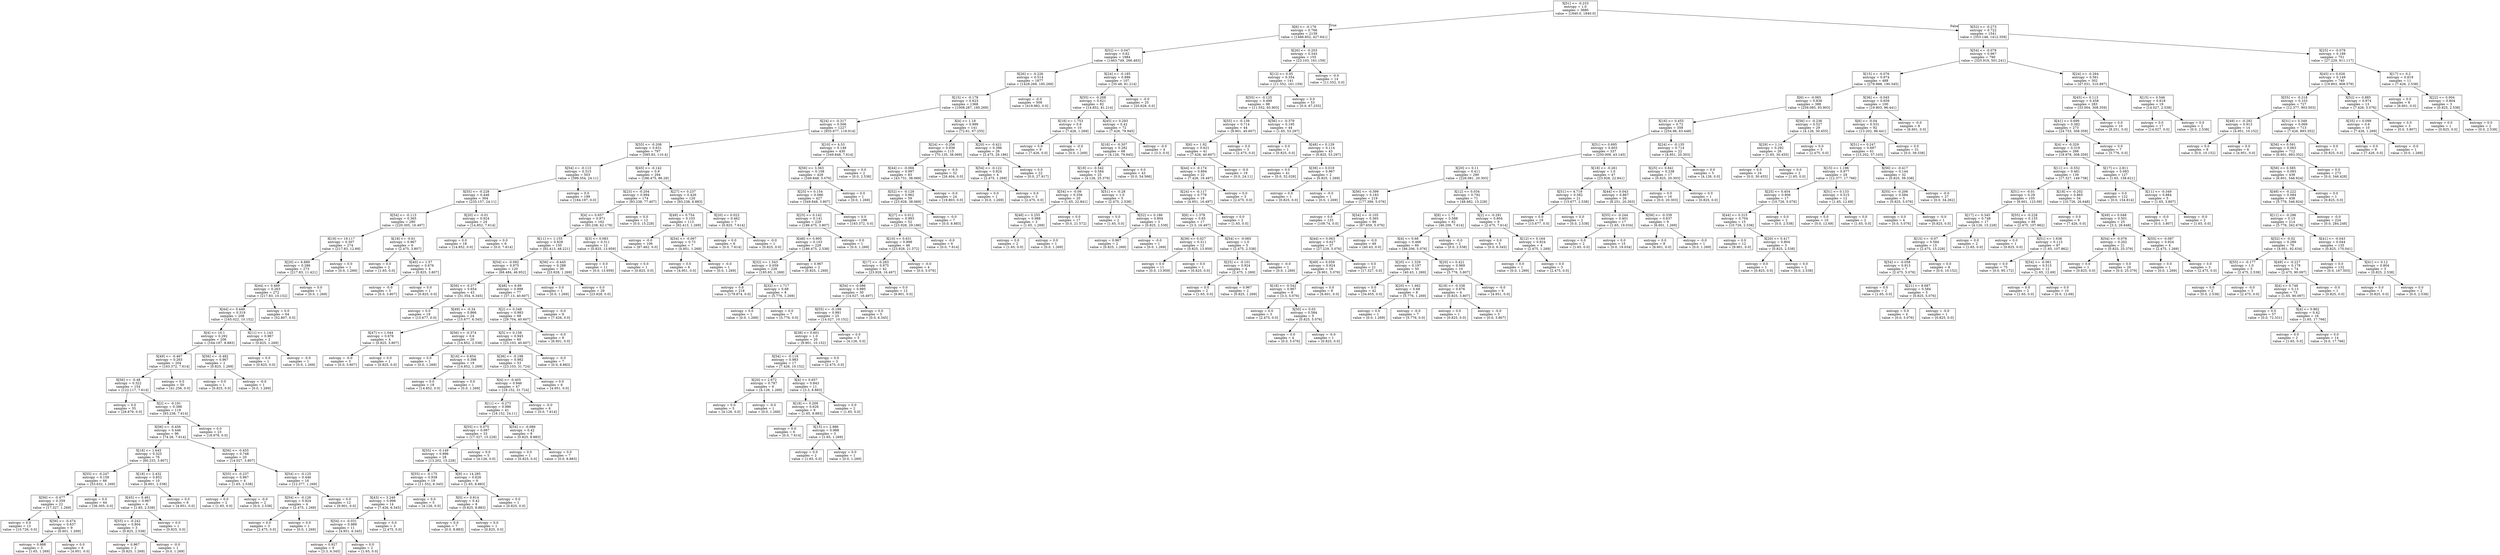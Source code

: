 digraph Tree {
node [shape=box] ;
0 [label="X[51] <= -0.233\nentropy = 1.0\nsamples = 3680\nvalue = [1840.0, 1840.0]"] ;
1 [label="X[6] <= -0.176\nentropy = 0.766\nsamples = 2139\nvalue = [1486.852, 427.641]"] ;
0 -> 1 [labeldistance=2.5, labelangle=45, headlabel="True"] ;
2 [label="X[52] <= 0.047\nentropy = 0.62\nsamples = 1984\nvalue = [1463.749, 266.483]"] ;
1 -> 2 ;
3 [label="X[26] <= -0.226\nentropy = 0.514\nsamples = 1877\nvalue = [1428.269, 185.269]"] ;
2 -> 3 ;
4 [label="X[15] <= -0.178\nentropy = 0.623\nsamples = 1368\nvalue = [1008.287, 185.269]"] ;
3 -> 4 ;
5 [label="X[24] <= -0.317\nentropy = 0.506\nsamples = 1227\nvalue = [935.677, 118.014]"] ;
4 -> 5 ;
6 [label="X[55] <= -0.208\nentropy = 0.631\nsamples = 797\nvalue = [585.83, 110.4]"] ;
5 -> 6 ;
7 [label="X[54] <= -0.113\nentropy = 0.315\nsamples = 503\nvalue = [399.354, 24.11]"] ;
6 -> 7 ;
8 [label="X[55] <= -0.228\nentropy = 0.446\nsamples = 304\nvalue = [235.157, 24.11]"] ;
7 -> 8 ;
9 [label="X[54] <= -0.113\nentropy = 0.365\nsamples = 280\nvalue = [220.305, 16.497]"] ;
8 -> 9 ;
10 [label="X[19] <= 19.117\nentropy = 0.307\nsamples = 274\nvalue = [217.83, 12.69]"] ;
9 -> 10 ;
11 [label="X[20] <= 6.889\nentropy = 0.286\nsamples = 273\nvalue = [217.83, 11.421]"] ;
10 -> 11 ;
12 [label="X[44] <= 0.469\nentropy = 0.263\nsamples = 272\nvalue = [217.83, 10.152]"] ;
11 -> 12 ;
13 [label="X[44] <= 0.449\nentropy = 0.319\nsamples = 208\nvalue = [165.022, 10.152]"] ;
12 -> 13 ;
14 [label="X[4] <= 10.1\nentropy = 0.292\nsamples = 206\nvalue = [164.197, 8.883]"] ;
13 -> 14 ;
15 [label="X[49] <= -0.467\nentropy = 0.263\nsamples = 204\nvalue = [163.372, 7.614]"] ;
14 -> 15 ;
16 [label="X[56] <= -0.48\nentropy = 0.322\nsamples = 154\nvalue = [122.117, 7.614]"] ;
15 -> 16 ;
17 [label="entropy = 0.0\nsamples = 35\nvalue = [28.879, 0.0]"] ;
16 -> 17 ;
18 [label="X[2] <= -0.191\nentropy = 0.386\nsamples = 119\nvalue = [93.238, 7.614]"] ;
16 -> 18 ;
19 [label="X[56] <= -0.456\nentropy = 0.446\nsamples = 96\nvalue = [74.26, 7.614]"] ;
18 -> 19 ;
20 [label="X[18] <= 1.645\nentropy = 0.325\nsamples = 76\nvalue = [60.233, 3.807]"] ;
19 -> 20 ;
21 [label="X[55] <= -0.247\nentropy = 0.159\nsamples = 66\nvalue = [53.632, 1.269]"] ;
20 -> 21 ;
22 [label="X[56] <= -0.477\nentropy = 0.359\nsamples = 22\nvalue = [17.327, 1.269]"] ;
21 -> 22 ;
23 [label="entropy = 0.0\nsamples = 13\nvalue = [10.726, 0.0]"] ;
22 -> 23 ;
24 [label="X[56] <= -0.474\nentropy = 0.637\nsamples = 9\nvalue = [6.601, 1.269]"] ;
22 -> 24 ;
25 [label="entropy = 0.988\nsamples = 3\nvalue = [1.65, 1.269]"] ;
24 -> 25 ;
26 [label="entropy = 0.0\nsamples = 6\nvalue = [4.951, 0.0]"] ;
24 -> 26 ;
27 [label="entropy = 0.0\nsamples = 44\nvalue = [36.305, 0.0]"] ;
21 -> 27 ;
28 [label="X[18] <= 2.432\nentropy = 0.852\nsamples = 10\nvalue = [6.601, 2.538]"] ;
20 -> 28 ;
29 [label="X[45] <= 0.461\nentropy = 0.967\nsamples = 4\nvalue = [1.65, 2.538]"] ;
28 -> 29 ;
30 [label="X[55] <= -0.242\nentropy = 0.804\nsamples = 3\nvalue = [0.825, 2.538]"] ;
29 -> 30 ;
31 [label="entropy = 0.967\nsamples = 2\nvalue = [0.825, 1.269]"] ;
30 -> 31 ;
32 [label="entropy = -0.0\nsamples = 1\nvalue = [0.0, 1.269]"] ;
30 -> 32 ;
33 [label="entropy = 0.0\nsamples = 1\nvalue = [0.825, 0.0]"] ;
29 -> 33 ;
34 [label="entropy = 0.0\nsamples = 6\nvalue = [4.951, 0.0]"] ;
28 -> 34 ;
35 [label="X[56] <= -0.455\nentropy = 0.748\nsamples = 20\nvalue = [14.027, 3.807]"] ;
19 -> 35 ;
36 [label="X[55] <= -0.237\nentropy = 0.967\nsamples = 4\nvalue = [1.65, 2.538]"] ;
35 -> 36 ;
37 [label="entropy = 0.0\nsamples = 2\nvalue = [1.65, 0.0]"] ;
36 -> 37 ;
38 [label="entropy = -0.0\nsamples = 2\nvalue = [0.0, 2.538]"] ;
36 -> 38 ;
39 [label="X[54] <= -0.125\nentropy = 0.446\nsamples = 16\nvalue = [12.377, 1.269]"] ;
35 -> 39 ;
40 [label="X[54] <= -0.126\nentropy = 0.924\nsamples = 4\nvalue = [2.475, 1.269]"] ;
39 -> 40 ;
41 [label="entropy = 0.0\nsamples = 3\nvalue = [2.475, 0.0]"] ;
40 -> 41 ;
42 [label="entropy = 0.0\nsamples = 1\nvalue = [0.0, 1.269]"] ;
40 -> 42 ;
43 [label="entropy = 0.0\nsamples = 12\nvalue = [9.901, 0.0]"] ;
39 -> 43 ;
44 [label="entropy = 0.0\nsamples = 23\nvalue = [18.978, 0.0]"] ;
18 -> 44 ;
45 [label="entropy = 0.0\nsamples = 50\nvalue = [41.256, 0.0]"] ;
15 -> 45 ;
46 [label="X[56] <= -0.482\nentropy = 0.967\nsamples = 2\nvalue = [0.825, 1.269]"] ;
14 -> 46 ;
47 [label="entropy = 0.0\nsamples = 1\nvalue = [0.825, 0.0]"] ;
46 -> 47 ;
48 [label="entropy = -0.0\nsamples = 1\nvalue = [0.0, 1.269]"] ;
46 -> 48 ;
49 [label="X[11] <= 1.143\nentropy = 0.967\nsamples = 2\nvalue = [0.825, 1.269]"] ;
13 -> 49 ;
50 [label="entropy = 0.0\nsamples = 1\nvalue = [0.825, 0.0]"] ;
49 -> 50 ;
51 [label="entropy = -0.0\nsamples = 1\nvalue = [0.0, 1.269]"] ;
49 -> 51 ;
52 [label="entropy = 0.0\nsamples = 64\nvalue = [52.807, 0.0]"] ;
12 -> 52 ;
53 [label="entropy = 0.0\nsamples = 1\nvalue = [0.0, 1.269]"] ;
11 -> 53 ;
54 [label="entropy = 0.0\nsamples = 1\nvalue = [0.0, 1.269]"] ;
10 -> 54 ;
55 [label="X[18] <= -0.61\nentropy = 0.967\nsamples = 6\nvalue = [2.475, 3.807]"] ;
9 -> 55 ;
56 [label="entropy = 0.0\nsamples = 2\nvalue = [1.65, 0.0]"] ;
55 -> 56 ;
57 [label="X[40] <= 1.57\nentropy = 0.676\nsamples = 4\nvalue = [0.825, 3.807]"] ;
55 -> 57 ;
58 [label="entropy = -0.0\nsamples = 3\nvalue = [0.0, 3.807]"] ;
57 -> 58 ;
59 [label="entropy = 0.0\nsamples = 1\nvalue = [0.825, 0.0]"] ;
57 -> 59 ;
60 [label="X[20] <= -0.01\nentropy = 0.924\nsamples = 24\nvalue = [14.852, 7.614]"] ;
8 -> 60 ;
61 [label="entropy = 0.0\nsamples = 18\nvalue = [14.852, 0.0]"] ;
60 -> 61 ;
62 [label="entropy = 0.0\nsamples = 6\nvalue = [0.0, 7.614]"] ;
60 -> 62 ;
63 [label="entropy = 0.0\nsamples = 199\nvalue = [164.197, 0.0]"] ;
7 -> 63 ;
64 [label="X[45] <= -0.142\nentropy = 0.9\nsamples = 294\nvalue = [186.475, 86.29]"] ;
6 -> 64 ;
65 [label="X[23] <= -0.204\nentropy = 0.994\nsamples = 174\nvalue = [93.238, 77.407]"] ;
64 -> 65 ;
66 [label="X[4] <= 0.657\nentropy = 0.971\nsamples = 162\nvalue = [93.238, 62.179]"] ;
65 -> 66 ;
67 [label="X[11] <= 1.155\nentropy = 0.928\nsamples = 150\nvalue = [92.413, 48.221]"] ;
66 -> 67 ;
68 [label="X[54] <= -0.092\nentropy = 0.975\nsamples = 120\nvalue = [68.484, 46.952]"] ;
67 -> 68 ;
69 [label="X[56] <= -0.377\nentropy = 0.654\nsamples = 43\nvalue = [31.354, 6.345]"] ;
68 -> 69 ;
70 [label="entropy = 0.0\nsamples = 19\nvalue = [15.677, 0.0]"] ;
69 -> 70 ;
71 [label="X[49] <= -0.34\nentropy = 0.866\nsamples = 24\nvalue = [15.677, 6.345]"] ;
69 -> 71 ;
72 [label="X[47] <= 1.044\nentropy = 0.676\nsamples = 4\nvalue = [0.825, 3.807]"] ;
71 -> 72 ;
73 [label="entropy = -0.0\nsamples = 3\nvalue = [0.0, 3.807]"] ;
72 -> 73 ;
74 [label="entropy = 0.0\nsamples = 1\nvalue = [0.825, 0.0]"] ;
72 -> 74 ;
75 [label="X[56] <= -0.374\nentropy = 0.6\nsamples = 20\nvalue = [14.852, 2.538]"] ;
71 -> 75 ;
76 [label="entropy = 0.0\nsamples = 1\nvalue = [0.0, 1.269]"] ;
75 -> 76 ;
77 [label="X[16] <= 0.854\nentropy = 0.398\nsamples = 19\nvalue = [14.852, 1.269]"] ;
75 -> 77 ;
78 [label="entropy = 0.0\nsamples = 18\nvalue = [14.852, 0.0]"] ;
77 -> 78 ;
79 [label="entropy = 0.0\nsamples = 1\nvalue = [0.0, 1.269]"] ;
77 -> 79 ;
80 [label="X[48] <= 6.89\nentropy = 0.999\nsamples = 77\nvalue = [37.13, 40.607]"] ;
68 -> 80 ;
81 [label="X[2] <= 0.348\nentropy = 0.983\nsamples = 68\nvalue = [29.704, 40.607]"] ;
80 -> 81 ;
82 [label="X[5] <= 0.158\nentropy = 0.945\nsamples = 60\nvalue = [23.103, 40.607]"] ;
81 -> 82 ;
83 [label="X[36] <= -0.198\nentropy = 0.982\nsamples = 53\nvalue = [23.103, 31.724]"] ;
82 -> 83 ;
84 [label="X[4] <= -0.405\nentropy = 0.946\nsamples = 47\nvalue = [18.152, 31.724]"] ;
83 -> 84 ;
85 [label="X[11] <= -0.273\nentropy = 0.986\nsamples = 41\nvalue = [18.152, 24.11]"] ;
84 -> 85 ;
86 [label="X[55] <= 0.075\nentropy = 0.997\nsamples = 33\nvalue = [17.327, 15.228]"] ;
85 -> 86 ;
87 [label="X[55] <= -0.149\nentropy = 0.996\nsamples = 28\nvalue = [13.202, 15.228]"] ;
86 -> 87 ;
88 [label="X[55] <= -0.175\nentropy = 0.938\nsamples = 19\nvalue = [11.552, 6.345]"] ;
87 -> 88 ;
89 [label="X[43] <= 3.249\nentropy = 0.996\nsamples = 14\nvalue = [7.426, 6.345]"] ;
88 -> 89 ;
90 [label="X[54] <= -0.031\nentropy = 0.989\nsamples = 11\nvalue = [4.951, 6.345]"] ;
89 -> 90 ;
91 [label="entropy = 0.927\nsamples = 9\nvalue = [3.3, 6.345]"] ;
90 -> 91 ;
92 [label="entropy = 0.0\nsamples = 2\nvalue = [1.65, 0.0]"] ;
90 -> 92 ;
93 [label="entropy = 0.0\nsamples = 3\nvalue = [2.475, 0.0]"] ;
89 -> 93 ;
94 [label="entropy = 0.0\nsamples = 5\nvalue = [4.126, 0.0]"] ;
88 -> 94 ;
95 [label="X[9] <= 14.285\nentropy = 0.626\nsamples = 9\nvalue = [1.65, 8.883]"] ;
87 -> 95 ;
96 [label="X[0] <= 0.814\nentropy = 0.42\nsamples = 8\nvalue = [0.825, 8.883]"] ;
95 -> 96 ;
97 [label="entropy = 0.0\nsamples = 7\nvalue = [0.0, 8.883]"] ;
96 -> 97 ;
98 [label="entropy = 0.0\nsamples = 1\nvalue = [0.825, 0.0]"] ;
96 -> 98 ;
99 [label="entropy = 0.0\nsamples = 1\nvalue = [0.825, 0.0]"] ;
95 -> 99 ;
100 [label="entropy = 0.0\nsamples = 5\nvalue = [4.126, 0.0]"] ;
86 -> 100 ;
101 [label="X[54] <= -0.089\nentropy = 0.42\nsamples = 8\nvalue = [0.825, 8.883]"] ;
85 -> 101 ;
102 [label="entropy = 0.0\nsamples = 1\nvalue = [0.825, 0.0]"] ;
101 -> 102 ;
103 [label="entropy = 0.0\nsamples = 7\nvalue = [0.0, 8.883]"] ;
101 -> 103 ;
104 [label="entropy = -0.0\nsamples = 6\nvalue = [0.0, 7.614]"] ;
84 -> 104 ;
105 [label="entropy = 0.0\nsamples = 6\nvalue = [4.951, 0.0]"] ;
83 -> 105 ;
106 [label="entropy = -0.0\nsamples = 7\nvalue = [0.0, 8.883]"] ;
82 -> 106 ;
107 [label="entropy = -0.0\nsamples = 8\nvalue = [6.601, 0.0]"] ;
81 -> 107 ;
108 [label="entropy = -0.0\nsamples = 9\nvalue = [7.426, 0.0]"] ;
80 -> 108 ;
109 [label="X[56] <= -0.445\nentropy = 0.288\nsamples = 30\nvalue = [23.928, 1.269]"] ;
67 -> 109 ;
110 [label="entropy = 0.0\nsamples = 1\nvalue = [0.0, 1.269]"] ;
109 -> 110 ;
111 [label="entropy = 0.0\nsamples = 29\nvalue = [23.928, 0.0]"] ;
109 -> 111 ;
112 [label="X[3] <= 0.083\nentropy = 0.311\nsamples = 12\nvalue = [0.825, 13.959]"] ;
66 -> 112 ;
113 [label="entropy = 0.0\nsamples = 11\nvalue = [0.0, 13.959]"] ;
112 -> 113 ;
114 [label="entropy = 0.0\nsamples = 1\nvalue = [0.825, 0.0]"] ;
112 -> 114 ;
115 [label="entropy = 0.0\nsamples = 12\nvalue = [0.0, 15.228]"] ;
65 -> 115 ;
116 [label="X[27] <= 0.237\nentropy = 0.426\nsamples = 120\nvalue = [93.238, 8.883]"] ;
64 -> 116 ;
117 [label="X[49] <= 0.754\nentropy = 0.103\nsamples = 113\nvalue = [92.413, 1.269]"] ;
116 -> 117 ;
118 [label="entropy = -0.0\nsamples = 106\nvalue = [87.462, 0.0]"] ;
117 -> 118 ;
119 [label="X[54] <= -0.067\nentropy = 0.73\nsamples = 7\nvalue = [4.951, 1.269]"] ;
117 -> 119 ;
120 [label="entropy = 0.0\nsamples = 6\nvalue = [4.951, 0.0]"] ;
119 -> 120 ;
121 [label="entropy = -0.0\nsamples = 1\nvalue = [0.0, 1.269]"] ;
119 -> 121 ;
122 [label="X[20] <= 0.023\nentropy = 0.462\nsamples = 7\nvalue = [0.825, 7.614]"] ;
116 -> 122 ;
123 [label="entropy = 0.0\nsamples = 6\nvalue = [0.0, 7.614]"] ;
122 -> 123 ;
124 [label="entropy = -0.0\nsamples = 1\nvalue = [0.825, 0.0]"] ;
122 -> 124 ;
125 [label="X[10] <= 4.53\nentropy = 0.149\nsamples = 430\nvalue = [349.848, 7.614]"] ;
5 -> 125 ;
126 [label="X[56] <= 3.363\nentropy = 0.108\nsamples = 428\nvalue = [349.848, 5.076]"] ;
125 -> 126 ;
127 [label="X[25] <= 0.154\nentropy = 0.086\nsamples = 427\nvalue = [349.848, 3.807]"] ;
126 -> 127 ;
128 [label="X[25] <= 0.142\nentropy = 0.141\nsamples = 229\nvalue = [186.475, 3.807]"] ;
127 -> 128 ;
129 [label="X[48] <= 0.905\nentropy = 0.103\nsamples = 228\nvalue = [186.475, 2.538]"] ;
128 -> 129 ;
130 [label="X[32] <= 1.543\nentropy = 0.059\nsamples = 226\nvalue = [185.65, 1.269]"] ;
129 -> 130 ;
131 [label="entropy = 0.0\nsamples = 218\nvalue = [179.874, 0.0]"] ;
130 -> 131 ;
132 [label="X[32] <= 1.717\nentropy = 0.68\nsamples = 8\nvalue = [5.776, 1.269]"] ;
130 -> 132 ;
133 [label="entropy = 0.0\nsamples = 1\nvalue = [0.0, 1.269]"] ;
132 -> 133 ;
134 [label="entropy = 0.0\nsamples = 7\nvalue = [5.776, 0.0]"] ;
132 -> 134 ;
135 [label="entropy = 0.967\nsamples = 2\nvalue = [0.825, 1.269]"] ;
129 -> 135 ;
136 [label="entropy = 0.0\nsamples = 1\nvalue = [0.0, 1.269]"] ;
128 -> 136 ;
137 [label="entropy = 0.0\nsamples = 198\nvalue = [163.372, 0.0]"] ;
127 -> 137 ;
138 [label="entropy = 0.0\nsamples = 1\nvalue = [0.0, 1.269]"] ;
126 -> 138 ;
139 [label="entropy = 0.0\nsamples = 2\nvalue = [0.0, 2.538]"] ;
125 -> 139 ;
140 [label="X[4] <= 1.18\nentropy = 0.999\nsamples = 141\nvalue = [72.61, 67.255]"] ;
4 -> 140 ;
141 [label="X[24] <= -0.256\nentropy = 0.936\nsamples = 115\nvalue = [70.135, 38.069]"] ;
140 -> 141 ;
142 [label="X[44] <= -0.066\nentropy = 0.997\nsamples = 83\nvalue = [43.731, 38.069]"] ;
141 -> 142 ;
143 [label="X[52] <= -0.129\nentropy = 0.962\nsamples = 59\nvalue = [23.928, 38.069]"] ;
142 -> 143 ;
144 [label="X[27] <= 0.012\nentropy = 0.993\nsamples = 52\nvalue = [23.928, 29.186]"] ;
143 -> 144 ;
145 [label="X[10] <= 0.631\nentropy = 0.998\nsamples = 46\nvalue = [23.928, 21.572]"] ;
144 -> 145 ;
146 [label="X[17] <= -0.283\nentropy = 0.975\nsamples = 42\nvalue = [23.928, 16.497]"] ;
145 -> 146 ;
147 [label="X[54] <= -0.086\nentropy = 0.995\nsamples = 30\nvalue = [14.027, 16.497]"] ;
146 -> 147 ;
148 [label="X[55] <= -0.199\nentropy = 0.981\nsamples = 25\nvalue = [14.027, 10.152]"] ;
147 -> 148 ;
149 [label="X[38] <= 0.601\nentropy = 1.0\nsamples = 20\nvalue = [9.901, 10.152]"] ;
148 -> 149 ;
150 [label="X[54] <= -0.119\nentropy = 0.983\nsamples = 17\nvalue = [7.426, 10.152]"] ;
149 -> 150 ;
151 [label="X[20] <= 2.672\nentropy = 0.787\nsamples = 6\nvalue = [4.126, 1.269]"] ;
150 -> 151 ;
152 [label="entropy = 0.0\nsamples = 5\nvalue = [4.126, 0.0]"] ;
151 -> 152 ;
153 [label="entropy = -0.0\nsamples = 1\nvalue = [0.0, 1.269]"] ;
151 -> 153 ;
154 [label="X[4] <= 0.657\nentropy = 0.843\nsamples = 11\nvalue = [3.3, 8.883]"] ;
150 -> 154 ;
155 [label="X[18] <= 0.209\nentropy = 0.626\nsamples = 9\nvalue = [1.65, 8.883]"] ;
154 -> 155 ;
156 [label="entropy = 0.0\nsamples = 6\nvalue = [0.0, 7.614]"] ;
155 -> 156 ;
157 [label="X[15] <= 2.986\nentropy = 0.988\nsamples = 3\nvalue = [1.65, 1.269]"] ;
155 -> 157 ;
158 [label="entropy = 0.0\nsamples = 2\nvalue = [1.65, 0.0]"] ;
157 -> 158 ;
159 [label="entropy = 0.0\nsamples = 1\nvalue = [0.0, 1.269]"] ;
157 -> 159 ;
160 [label="entropy = 0.0\nsamples = 2\nvalue = [1.65, 0.0]"] ;
154 -> 160 ;
161 [label="entropy = 0.0\nsamples = 3\nvalue = [2.475, 0.0]"] ;
149 -> 161 ;
162 [label="entropy = 0.0\nsamples = 5\nvalue = [4.126, 0.0]"] ;
148 -> 162 ;
163 [label="entropy = 0.0\nsamples = 5\nvalue = [0.0, 6.345]"] ;
147 -> 163 ;
164 [label="entropy = 0.0\nsamples = 12\nvalue = [9.901, 0.0]"] ;
146 -> 164 ;
165 [label="entropy = -0.0\nsamples = 4\nvalue = [0.0, 5.076]"] ;
145 -> 165 ;
166 [label="entropy = -0.0\nsamples = 6\nvalue = [0.0, 7.614]"] ;
144 -> 166 ;
167 [label="entropy = -0.0\nsamples = 7\nvalue = [0.0, 8.883]"] ;
143 -> 167 ;
168 [label="entropy = -0.0\nsamples = 24\nvalue = [19.803, 0.0]"] ;
142 -> 168 ;
169 [label="entropy = -0.0\nsamples = 32\nvalue = [26.404, 0.0]"] ;
141 -> 169 ;
170 [label="X[20] <= -0.421\nentropy = 0.396\nsamples = 26\nvalue = [2.475, 29.186]"] ;
140 -> 170 ;
171 [label="X[54] <= -0.122\nentropy = 0.924\nsamples = 4\nvalue = [2.475, 1.269]"] ;
170 -> 171 ;
172 [label="entropy = 0.0\nsamples = 1\nvalue = [0.0, 1.269]"] ;
171 -> 172 ;
173 [label="entropy = 0.0\nsamples = 3\nvalue = [2.475, 0.0]"] ;
171 -> 173 ;
174 [label="entropy = 0.0\nsamples = 22\nvalue = [0.0, 27.917]"] ;
170 -> 174 ;
175 [label="entropy = -0.0\nsamples = 509\nvalue = [419.982, 0.0]"] ;
3 -> 175 ;
176 [label="X[24] <= -0.185\nentropy = 0.886\nsamples = 107\nvalue = [35.48, 81.214]"] ;
2 -> 176 ;
177 [label="X[55] <= -0.208\nentropy = 0.621\nsamples = 82\nvalue = [14.852, 81.214]"] ;
176 -> 177 ;
178 [label="X[18] <= 1.753\nentropy = 0.6\nsamples = 10\nvalue = [7.426, 1.269]"] ;
177 -> 178 ;
179 [label="entropy = 0.0\nsamples = 9\nvalue = [7.426, 0.0]"] ;
178 -> 179 ;
180 [label="entropy = -0.0\nsamples = 1\nvalue = [0.0, 1.269]"] ;
178 -> 180 ;
181 [label="X[45] <= 0.293\nentropy = 0.42\nsamples = 72\nvalue = [7.426, 79.945]"] ;
177 -> 181 ;
182 [label="X[18] <= -0.307\nentropy = 0.282\nsamples = 68\nvalue = [4.126, 79.945]"] ;
181 -> 182 ;
183 [label="X[18] <= -0.542\nentropy = 0.584\nsamples = 25\nvalue = [4.126, 25.379]"] ;
182 -> 183 ;
184 [label="X[54] <= -0.09\nentropy = 0.356\nsamples = 20\nvalue = [1.65, 22.841]"] ;
183 -> 184 ;
185 [label="X[48] <= 0.255\nentropy = 0.988\nsamples = 3\nvalue = [1.65, 1.269]"] ;
184 -> 185 ;
186 [label="entropy = 0.0\nsamples = 2\nvalue = [1.65, 0.0]"] ;
185 -> 186 ;
187 [label="entropy = 0.0\nsamples = 1\nvalue = [0.0, 1.269]"] ;
185 -> 187 ;
188 [label="entropy = 0.0\nsamples = 17\nvalue = [0.0, 21.572]"] ;
184 -> 188 ;
189 [label="X[51] <= -0.28\nentropy = 1.0\nsamples = 5\nvalue = [2.475, 2.538]"] ;
183 -> 189 ;
190 [label="entropy = 0.0\nsamples = 2\nvalue = [1.65, 0.0]"] ;
189 -> 190 ;
191 [label="X[52] <= 0.186\nentropy = 0.804\nsamples = 3\nvalue = [0.825, 2.538]"] ;
189 -> 191 ;
192 [label="entropy = 0.967\nsamples = 2\nvalue = [0.825, 1.269]"] ;
191 -> 192 ;
193 [label="entropy = -0.0\nsamples = 1\nvalue = [0.0, 1.269]"] ;
191 -> 193 ;
194 [label="entropy = 0.0\nsamples = 43\nvalue = [0.0, 54.566]"] ;
182 -> 194 ;
195 [label="entropy = -0.0\nsamples = 4\nvalue = [3.3, 0.0]"] ;
181 -> 195 ;
196 [label="entropy = -0.0\nsamples = 25\nvalue = [20.628, 0.0]"] ;
176 -> 196 ;
197 [label="X[26] <= -0.203\nentropy = 0.545\nsamples = 155\nvalue = [23.103, 161.159]"] ;
1 -> 197 ;
198 [label="X[12] <= 0.05\nentropy = 0.354\nsamples = 141\nvalue = [11.552, 161.159]"] ;
197 -> 198 ;
199 [label="X[55] <= -0.125\nentropy = 0.499\nsamples = 88\nvalue = [11.552, 93.903]"] ;
198 -> 199 ;
200 [label="X[55] <= -0.139\nentropy = 0.714\nsamples = 44\nvalue = [9.901, 40.607]"] ;
199 -> 200 ;
201 [label="X[6] <= 1.92\nentropy = 0.621\nsamples = 41\nvalue = [7.426, 40.607]"] ;
200 -> 201 ;
202 [label="X[44] <= -0.174\nentropy = 0.894\nsamples = 22\nvalue = [7.426, 16.497]"] ;
201 -> 202 ;
203 [label="X[24] <= -0.117\nentropy = 0.779\nsamples = 19\nvalue = [4.951, 16.497]"] ;
202 -> 203 ;
204 [label="X[6] <= 1.378\nentropy = 0.65\nsamples = 17\nvalue = [3.3, 16.497]"] ;
203 -> 204 ;
205 [label="X[39] <= 0.027\nentropy = 0.311\nsamples = 12\nvalue = [0.825, 13.959]"] ;
204 -> 205 ;
206 [label="entropy = 0.0\nsamples = 11\nvalue = [0.0, 13.959]"] ;
205 -> 206 ;
207 [label="entropy = 0.0\nsamples = 1\nvalue = [0.825, 0.0]"] ;
205 -> 207 ;
208 [label="X[54] <= -0.065\nentropy = 1.0\nsamples = 5\nvalue = [2.475, 2.538]"] ;
204 -> 208 ;
209 [label="X[25] <= -0.101\nentropy = 0.924\nsamples = 4\nvalue = [2.475, 1.269]"] ;
208 -> 209 ;
210 [label="entropy = 0.0\nsamples = 2\nvalue = [1.65, 0.0]"] ;
209 -> 210 ;
211 [label="entropy = 0.967\nsamples = 2\nvalue = [0.825, 1.269]"] ;
209 -> 211 ;
212 [label="entropy = -0.0\nsamples = 1\nvalue = [0.0, 1.269]"] ;
208 -> 212 ;
213 [label="entropy = 0.0\nsamples = 2\nvalue = [1.65, 0.0]"] ;
203 -> 213 ;
214 [label="entropy = 0.0\nsamples = 3\nvalue = [2.475, 0.0]"] ;
202 -> 214 ;
215 [label="entropy = -0.0\nsamples = 19\nvalue = [0.0, 24.11]"] ;
201 -> 215 ;
216 [label="entropy = 0.0\nsamples = 3\nvalue = [2.475, 0.0]"] ;
200 -> 216 ;
217 [label="X[56] <= -0.379\nentropy = 0.195\nsamples = 44\nvalue = [1.65, 53.297]"] ;
199 -> 217 ;
218 [label="entropy = 0.0\nsamples = 1\nvalue = [0.825, 0.0]"] ;
217 -> 218 ;
219 [label="X[48] <= 0.129\nentropy = 0.114\nsamples = 43\nvalue = [0.825, 53.297]"] ;
217 -> 219 ;
220 [label="entropy = 0.0\nsamples = 41\nvalue = [0.0, 52.028]"] ;
219 -> 220 ;
221 [label="X[38] <= 0.019\nentropy = 0.967\nsamples = 2\nvalue = [0.825, 1.269]"] ;
219 -> 221 ;
222 [label="entropy = 0.0\nsamples = 1\nvalue = [0.825, 0.0]"] ;
221 -> 222 ;
223 [label="entropy = -0.0\nsamples = 1\nvalue = [0.0, 1.269]"] ;
221 -> 223 ;
224 [label="entropy = 0.0\nsamples = 53\nvalue = [0.0, 67.255]"] ;
198 -> 224 ;
225 [label="entropy = -0.0\nsamples = 14\nvalue = [11.552, 0.0]"] ;
197 -> 225 ;
226 [label="X[52] <= -0.273\nentropy = 0.722\nsamples = 1541\nvalue = [353.148, 1412.359]"] ;
0 -> 226 [labeldistance=2.5, labelangle=-45, headlabel="False"] ;
227 [label="X[54] <= -0.078\nentropy = 0.967\nsamples = 790\nvalue = [325.919, 501.241]"] ;
226 -> 227 ;
228 [label="X[15] <= -0.076\nentropy = 0.974\nsamples = 488\nvalue = [278.888, 190.345]"] ;
227 -> 228 ;
229 [label="X[6] <= -0.065\nentropy = 0.836\nsamples = 388\nvalue = [259.085, 93.903]"] ;
228 -> 229 ;
230 [label="X[16] <= 0.455\nentropy = 0.72\nsamples = 359\nvalue = [254.96, 63.448]"] ;
229 -> 230 ;
231 [label="X[51] <= 0.695\nentropy = 0.603\nsamples = 337\nvalue = [250.009, 43.145]"] ;
230 -> 231 ;
232 [label="X[20] <= 0.11\nentropy = 0.411\nsamples = 290\nvalue = [226.081, 20.303]"] ;
231 -> 232 ;
233 [label="X[56] <= -0.399\nentropy = 0.183\nsamples = 219\nvalue = [177.399, 5.076]"] ;
232 -> 233 ;
234 [label="entropy = 0.0\nsamples = 133\nvalue = [109.74, 0.0]"] ;
233 -> 234 ;
235 [label="X[54] <= -0.105\nentropy = 0.365\nsamples = 86\nvalue = [67.659, 5.076]"] ;
233 -> 235 ;
236 [label="X[44] <= 0.063\nentropy = 0.627\nsamples = 37\nvalue = [27.229, 5.076]"] ;
235 -> 236 ;
237 [label="X[49] <= 0.059\nentropy = 0.924\nsamples = 16\nvalue = [9.901, 5.076]"] ;
236 -> 237 ;
238 [label="X[18] <= -0.542\nentropy = 0.967\nsamples = 8\nvalue = [3.3, 5.076]"] ;
237 -> 238 ;
239 [label="entropy = 0.0\nsamples = 3\nvalue = [2.475, 0.0]"] ;
238 -> 239 ;
240 [label="X[50] <= 0.03\nentropy = 0.584\nsamples = 5\nvalue = [0.825, 5.076]"] ;
238 -> 240 ;
241 [label="entropy = 0.0\nsamples = 4\nvalue = [0.0, 5.076]"] ;
240 -> 241 ;
242 [label="entropy = -0.0\nsamples = 1\nvalue = [0.825, 0.0]"] ;
240 -> 242 ;
243 [label="entropy = 0.0\nsamples = 8\nvalue = [6.601, 0.0]"] ;
237 -> 243 ;
244 [label="entropy = 0.0\nsamples = 21\nvalue = [17.327, 0.0]"] ;
236 -> 244 ;
245 [label="entropy = -0.0\nsamples = 49\nvalue = [40.43, 0.0]"] ;
235 -> 245 ;
246 [label="X[12] <= 0.034\nentropy = 0.792\nsamples = 71\nvalue = [48.682, 15.228]"] ;
232 -> 246 ;
247 [label="X[8] <= 1.71\nentropy = 0.588\nsamples = 62\nvalue = [46.206, 7.614]"] ;
246 -> 247 ;
248 [label="X[4] <= 0.68\nentropy = 0.466\nsamples = 60\nvalue = [46.206, 5.076]"] ;
247 -> 248 ;
249 [label="X[20] <= 1.329\nentropy = 0.197\nsamples = 50\nvalue = [40.43, 1.269]"] ;
248 -> 249 ;
250 [label="entropy = 0.0\nsamples = 42\nvalue = [34.655, 0.0]"] ;
249 -> 250 ;
251 [label="X[20] <= 1.462\nentropy = 0.68\nsamples = 8\nvalue = [5.776, 1.269]"] ;
249 -> 251 ;
252 [label="entropy = 0.0\nsamples = 1\nvalue = [0.0, 1.269]"] ;
251 -> 252 ;
253 [label="entropy = -0.0\nsamples = 7\nvalue = [5.776, 0.0]"] ;
251 -> 253 ;
254 [label="X[20] <= 0.421\nentropy = 0.969\nsamples = 10\nvalue = [5.776, 3.807]"] ;
248 -> 254 ;
255 [label="X[18] <= -0.338\nentropy = 0.676\nsamples = 4\nvalue = [0.825, 3.807]"] ;
254 -> 255 ;
256 [label="entropy = 0.0\nsamples = 1\nvalue = [0.825, 0.0]"] ;
255 -> 256 ;
257 [label="entropy = -0.0\nsamples = 3\nvalue = [0.0, 3.807]"] ;
255 -> 257 ;
258 [label="entropy = -0.0\nsamples = 6\nvalue = [4.951, 0.0]"] ;
254 -> 258 ;
259 [label="entropy = -0.0\nsamples = 2\nvalue = [0.0, 2.538]"] ;
247 -> 259 ;
260 [label="X[2] <= -0.291\nentropy = 0.804\nsamples = 9\nvalue = [2.475, 7.614]"] ;
246 -> 260 ;
261 [label="entropy = 0.0\nsamples = 5\nvalue = [0.0, 6.345]"] ;
260 -> 261 ;
262 [label="X[12] <= 0.164\nentropy = 0.924\nsamples = 4\nvalue = [2.475, 1.269]"] ;
260 -> 262 ;
263 [label="entropy = 0.0\nsamples = 1\nvalue = [0.0, 1.269]"] ;
262 -> 263 ;
264 [label="entropy = 0.0\nsamples = 3\nvalue = [2.475, 0.0]"] ;
262 -> 264 ;
265 [label="X[18] <= -0.261\nentropy = 1.0\nsamples = 47\nvalue = [23.928, 22.841]"] ;
231 -> 265 ;
266 [label="X[51] <= 4.719\nentropy = 0.582\nsamples = 21\nvalue = [15.677, 2.538]"] ;
265 -> 266 ;
267 [label="entropy = 0.0\nsamples = 19\nvalue = [15.677, 0.0]"] ;
266 -> 267 ;
268 [label="entropy = 0.0\nsamples = 2\nvalue = [0.0, 2.538]"] ;
266 -> 268 ;
269 [label="X[44] <= 0.043\nentropy = 0.867\nsamples = 26\nvalue = [8.251, 20.303]"] ;
265 -> 269 ;
270 [label="X[55] <= -0.244\nentropy = 0.401\nsamples = 17\nvalue = [1.65, 19.034]"] ;
269 -> 270 ;
271 [label="entropy = 0.0\nsamples = 2\nvalue = [1.65, 0.0]"] ;
270 -> 271 ;
272 [label="entropy = 0.0\nsamples = 15\nvalue = [0.0, 19.034]"] ;
270 -> 272 ;
273 [label="X[56] <= -0.339\nentropy = 0.637\nsamples = 9\nvalue = [6.601, 1.269]"] ;
269 -> 273 ;
274 [label="entropy = 0.0\nsamples = 8\nvalue = [6.601, 0.0]"] ;
273 -> 274 ;
275 [label="entropy = -0.0\nsamples = 1\nvalue = [0.0, 1.269]"] ;
273 -> 275 ;
276 [label="X[24] <= -0.135\nentropy = 0.714\nsamples = 22\nvalue = [4.951, 20.303]"] ;
230 -> 276 ;
277 [label="X[25] <= 0.641\nentropy = 0.238\nsamples = 17\nvalue = [0.825, 20.303]"] ;
276 -> 277 ;
278 [label="entropy = 0.0\nsamples = 16\nvalue = [0.0, 20.303]"] ;
277 -> 278 ;
279 [label="entropy = 0.0\nsamples = 1\nvalue = [0.825, 0.0]"] ;
277 -> 279 ;
280 [label="entropy = 0.0\nsamples = 5\nvalue = [4.126, 0.0]"] ;
276 -> 280 ;
281 [label="X[56] <= -0.236\nentropy = 0.527\nsamples = 29\nvalue = [4.126, 30.455]"] ;
229 -> 281 ;
282 [label="X[29] <= 1.14\nentropy = 0.292\nsamples = 26\nvalue = [1.65, 30.455]"] ;
281 -> 282 ;
283 [label="entropy = 0.0\nsamples = 24\nvalue = [0.0, 30.455]"] ;
282 -> 283 ;
284 [label="entropy = 0.0\nsamples = 2\nvalue = [1.65, 0.0]"] ;
282 -> 284 ;
285 [label="entropy = 0.0\nsamples = 3\nvalue = [2.475, 0.0]"] ;
281 -> 285 ;
286 [label="X[36] <= -0.045\nentropy = 0.659\nsamples = 100\nvalue = [19.803, 96.441]"] ;
228 -> 286 ;
287 [label="X[6] <= -0.04\nentropy = 0.531\nsamples = 92\nvalue = [13.202, 96.441]"] ;
286 -> 287 ;
288 [label="X[51] <= 0.247\nentropy = 0.697\nsamples = 61\nvalue = [13.202, 57.103]"] ;
287 -> 288 ;
289 [label="X[15] <= 1.196\nentropy = 0.977\nsamples = 29\nvalue = [12.377, 17.766]"] ;
288 -> 289 ;
290 [label="X[25] <= 0.454\nentropy = 0.906\nsamples = 17\nvalue = [10.726, 5.076]"] ;
289 -> 290 ;
291 [label="X[44] <= 0.315\nentropy = 0.704\nsamples = 15\nvalue = [10.726, 2.538]"] ;
290 -> 291 ;
292 [label="entropy = 0.0\nsamples = 12\nvalue = [9.901, 0.0]"] ;
291 -> 292 ;
293 [label="X[20] <= 0.417\nentropy = 0.804\nsamples = 3\nvalue = [0.825, 2.538]"] ;
291 -> 293 ;
294 [label="entropy = 0.0\nsamples = 1\nvalue = [0.825, 0.0]"] ;
293 -> 294 ;
295 [label="entropy = 0.0\nsamples = 2\nvalue = [0.0, 2.538]"] ;
293 -> 295 ;
296 [label="entropy = 0.0\nsamples = 2\nvalue = [0.0, 2.538]"] ;
290 -> 296 ;
297 [label="X[51] <= 0.133\nentropy = 0.515\nsamples = 12\nvalue = [1.65, 12.69]"] ;
289 -> 297 ;
298 [label="entropy = 0.0\nsamples = 10\nvalue = [0.0, 12.69]"] ;
297 -> 298 ;
299 [label="entropy = 0.0\nsamples = 2\nvalue = [1.65, 0.0]"] ;
297 -> 299 ;
300 [label="X[56] <= -0.417\nentropy = 0.144\nsamples = 32\nvalue = [0.825, 39.338]"] ;
288 -> 300 ;
301 [label="X[55] <= -0.206\nentropy = 0.584\nsamples = 5\nvalue = [0.825, 5.076]"] ;
300 -> 301 ;
302 [label="entropy = 0.0\nsamples = 4\nvalue = [0.0, 5.076]"] ;
301 -> 302 ;
303 [label="entropy = -0.0\nsamples = 1\nvalue = [0.825, 0.0]"] ;
301 -> 303 ;
304 [label="entropy = -0.0\nsamples = 27\nvalue = [0.0, 34.262]"] ;
300 -> 304 ;
305 [label="entropy = 0.0\nsamples = 31\nvalue = [0.0, 39.338]"] ;
287 -> 305 ;
306 [label="entropy = -0.0\nsamples = 8\nvalue = [6.601, 0.0]"] ;
286 -> 306 ;
307 [label="X[24] <= -0.264\nentropy = 0.561\nsamples = 302\nvalue = [47.031, 310.897]"] ;
227 -> 307 ;
308 [label="X[45] <= 0.113\nentropy = 0.458\nsamples = 283\nvalue = [33.004, 308.359]"] ;
307 -> 308 ;
309 [label="X[41] <= 0.699\nentropy = 0.382\nsamples = 273\nvalue = [24.753, 308.359]"] ;
308 -> 309 ;
310 [label="X[4] <= -0.329\nentropy = 0.319\nsamples = 266\nvalue = [18.978, 308.359]"] ;
309 -> 310 ;
311 [label="X[11] <= -0.552\nentropy = 0.481\nsamples = 139\nvalue = [17.327, 149.738]"] ;
310 -> 311 ;
312 [label="X[51] <= -0.01\nentropy = 0.29\nsamples = 105\nvalue = [6.601, 123.09]"] ;
311 -> 312 ;
313 [label="X[17] <= 0.345\nentropy = 0.748\nsamples = 17\nvalue = [4.126, 15.228]"] ;
312 -> 313 ;
314 [label="X[15] <= -0.07\nentropy = 0.584\nsamples = 15\nvalue = [2.475, 15.228]"] ;
313 -> 314 ;
315 [label="X[54] <= -0.058\nentropy = 0.913\nsamples = 7\nvalue = [2.475, 5.076]"] ;
314 -> 315 ;
316 [label="entropy = 0.0\nsamples = 2\nvalue = [1.65, 0.0]"] ;
315 -> 316 ;
317 [label="X[21] <= 8.687\nentropy = 0.584\nsamples = 5\nvalue = [0.825, 5.076]"] ;
315 -> 317 ;
318 [label="entropy = 0.0\nsamples = 4\nvalue = [0.0, 5.076]"] ;
317 -> 318 ;
319 [label="entropy = -0.0\nsamples = 1\nvalue = [0.825, 0.0]"] ;
317 -> 319 ;
320 [label="entropy = 0.0\nsamples = 8\nvalue = [0.0, 10.152]"] ;
314 -> 320 ;
321 [label="entropy = 0.0\nsamples = 2\nvalue = [1.65, 0.0]"] ;
313 -> 321 ;
322 [label="X[55] <= -0.228\nentropy = 0.155\nsamples = 88\nvalue = [2.475, 107.862]"] ;
312 -> 322 ;
323 [label="entropy = 0.0\nsamples = 1\nvalue = [0.825, 0.0]"] ;
322 -> 323 ;
324 [label="X[51] <= 1.638\nentropy = 0.113\nsamples = 87\nvalue = [1.65, 107.862]"] ;
322 -> 324 ;
325 [label="entropy = 0.0\nsamples = 75\nvalue = [0.0, 95.172]"] ;
324 -> 325 ;
326 [label="X[54] <= -0.061\nentropy = 0.515\nsamples = 12\nvalue = [1.65, 12.69]"] ;
324 -> 326 ;
327 [label="entropy = 0.0\nsamples = 2\nvalue = [1.65, 0.0]"] ;
326 -> 327 ;
328 [label="entropy = 0.0\nsamples = 10\nvalue = [0.0, 12.69]"] ;
326 -> 328 ;
329 [label="X[18] <= -0.202\nentropy = 0.865\nsamples = 34\nvalue = [10.726, 26.648]"] ;
311 -> 329 ;
330 [label="entropy = 0.0\nsamples = 9\nvalue = [7.426, 0.0]"] ;
329 -> 330 ;
331 [label="X[49] <= 0.048\nentropy = 0.501\nsamples = 25\nvalue = [3.3, 26.648]"] ;
329 -> 331 ;
332 [label="X[54] <= -0.076\nentropy = 0.202\nsamples = 21\nvalue = [0.825, 25.379]"] ;
331 -> 332 ;
333 [label="entropy = 0.0\nsamples = 1\nvalue = [0.825, 0.0]"] ;
332 -> 333 ;
334 [label="entropy = 0.0\nsamples = 20\nvalue = [0.0, 25.379]"] ;
332 -> 334 ;
335 [label="X[55] <= -0.087\nentropy = 0.924\nsamples = 4\nvalue = [2.475, 1.269]"] ;
331 -> 335 ;
336 [label="entropy = 0.0\nsamples = 1\nvalue = [0.0, 1.269]"] ;
335 -> 336 ;
337 [label="entropy = 0.0\nsamples = 3\nvalue = [2.475, 0.0]"] ;
335 -> 337 ;
338 [label="X[17] <= 2.811\nentropy = 0.083\nsamples = 127\nvalue = [1.65, 158.621]"] ;
310 -> 338 ;
339 [label="entropy = 0.0\nsamples = 122\nvalue = [0.0, 154.814]"] ;
338 -> 339 ;
340 [label="X[11] <= -0.349\nentropy = 0.884\nsamples = 5\nvalue = [1.65, 3.807]"] ;
338 -> 340 ;
341 [label="entropy = -0.0\nsamples = 3\nvalue = [0.0, 3.807]"] ;
340 -> 341 ;
342 [label="entropy = -0.0\nsamples = 2\nvalue = [1.65, 0.0]"] ;
340 -> 342 ;
343 [label="entropy = 0.0\nsamples = 7\nvalue = [5.776, 0.0]"] ;
309 -> 343 ;
344 [label="entropy = 0.0\nsamples = 10\nvalue = [8.251, 0.0]"] ;
308 -> 344 ;
345 [label="X[15] <= 0.546\nentropy = 0.618\nsamples = 19\nvalue = [14.027, 2.538]"] ;
307 -> 345 ;
346 [label="entropy = 0.0\nsamples = 17\nvalue = [14.027, 0.0]"] ;
345 -> 346 ;
347 [label="entropy = 0.0\nsamples = 2\nvalue = [0.0, 2.538]"] ;
345 -> 347 ;
348 [label="X[25] <= -0.078\nentropy = 0.189\nsamples = 751\nvalue = [27.229, 911.117]"] ;
226 -> 348 ;
349 [label="X[45] <= 0.026\nentropy = 0.149\nsamples = 740\nvalue = [19.803, 908.579]"] ;
348 -> 349 ;
350 [label="X[55] <= -0.218\nentropy = 0.103\nsamples = 727\nvalue = [12.377, 903.503]"] ;
349 -> 350 ;
351 [label="X[49] <= -0.292\nentropy = 0.913\nsamples = 14\nvalue = [4.951, 10.152]"] ;
350 -> 351 ;
352 [label="entropy = 0.0\nsamples = 8\nvalue = [0.0, 10.152]"] ;
351 -> 352 ;
353 [label="entropy = 0.0\nsamples = 6\nvalue = [4.951, 0.0]"] ;
351 -> 353 ;
354 [label="X[31] <= 0.349\nentropy = 0.069\nsamples = 713\nvalue = [7.426, 893.352]"] ;
350 -> 354 ;
355 [label="X[56] <= 0.591\nentropy = 0.063\nsamples = 712\nvalue = [6.601, 893.352]"] ;
354 -> 355 ;
356 [label="X[56] <= 0.585\nentropy = 0.093\nsamples = 439\nvalue = [6.601, 546.924]"] ;
355 -> 356 ;
357 [label="X[49] <= -0.222\nentropy = 0.084\nsamples = 438\nvalue = [5.776, 546.924]"] ;
356 -> 357 ;
358 [label="X[11] <= -0.296\nentropy = 0.15\nsamples = 214\nvalue = [5.776, 262.676]"] ;
357 -> 358 ;
359 [label="X[52] <= -0.02\nentropy = 0.289\nsamples = 79\nvalue = [4.951, 92.634]"] ;
358 -> 359 ;
360 [label="X[55] <= -0.177\nentropy = 1.0\nsamples = 5\nvalue = [2.475, 2.538]"] ;
359 -> 360 ;
361 [label="entropy = 0.0\nsamples = 2\nvalue = [0.0, 2.538]"] ;
360 -> 361 ;
362 [label="entropy = -0.0\nsamples = 3\nvalue = [2.475, 0.0]"] ;
360 -> 362 ;
363 [label="X[49] <= -0.227\nentropy = 0.178\nsamples = 74\nvalue = [2.475, 90.097]"] ;
359 -> 363 ;
364 [label="X[4] <= 0.748\nentropy = 0.13\nsamples = 73\nvalue = [1.65, 90.097]"] ;
363 -> 364 ;
365 [label="entropy = 0.0\nsamples = 57\nvalue = [0.0, 72.331]"] ;
364 -> 365 ;
366 [label="X[4] <= 0.862\nentropy = 0.42\nsamples = 16\nvalue = [1.65, 17.766]"] ;
364 -> 366 ;
367 [label="entropy = 0.0\nsamples = 2\nvalue = [1.65, 0.0]"] ;
366 -> 367 ;
368 [label="entropy = 0.0\nsamples = 14\nvalue = [0.0, 17.766]"] ;
366 -> 368 ;
369 [label="entropy = -0.0\nsamples = 1\nvalue = [0.825, 0.0]"] ;
363 -> 369 ;
370 [label="X[41] <= -0.043\nentropy = 0.044\nsamples = 135\nvalue = [0.825, 170.041]"] ;
358 -> 370 ;
371 [label="entropy = 0.0\nsamples = 132\nvalue = [0.0, 167.503]"] ;
370 -> 371 ;
372 [label="X[41] <= 0.12\nentropy = 0.804\nsamples = 3\nvalue = [0.825, 2.538]"] ;
370 -> 372 ;
373 [label="entropy = 0.0\nsamples = 1\nvalue = [0.825, 0.0]"] ;
372 -> 373 ;
374 [label="entropy = 0.0\nsamples = 2\nvalue = [0.0, 2.538]"] ;
372 -> 374 ;
375 [label="entropy = -0.0\nsamples = 224\nvalue = [0.0, 284.248]"] ;
357 -> 375 ;
376 [label="entropy = 0.0\nsamples = 1\nvalue = [0.825, 0.0]"] ;
356 -> 376 ;
377 [label="entropy = 0.0\nsamples = 273\nvalue = [0.0, 346.428]"] ;
355 -> 377 ;
378 [label="entropy = 0.0\nsamples = 1\nvalue = [0.825, 0.0]"] ;
354 -> 378 ;
379 [label="X[52] <= 0.885\nentropy = 0.974\nsamples = 13\nvalue = [7.426, 5.076]"] ;
349 -> 379 ;
380 [label="X[35] <= 0.099\nentropy = 0.6\nsamples = 10\nvalue = [7.426, 1.269]"] ;
379 -> 380 ;
381 [label="entropy = 0.0\nsamples = 9\nvalue = [7.426, 0.0]"] ;
380 -> 381 ;
382 [label="entropy = -0.0\nsamples = 1\nvalue = [0.0, 1.269]"] ;
380 -> 382 ;
383 [label="entropy = 0.0\nsamples = 3\nvalue = [0.0, 3.807]"] ;
379 -> 383 ;
384 [label="X[17] <= 0.2\nentropy = 0.819\nsamples = 11\nvalue = [7.426, 2.538]"] ;
348 -> 384 ;
385 [label="entropy = 0.0\nsamples = 8\nvalue = [6.601, 0.0]"] ;
384 -> 385 ;
386 [label="X[22] <= 0.004\nentropy = 0.804\nsamples = 3\nvalue = [0.825, 2.538]"] ;
384 -> 386 ;
387 [label="entropy = 0.0\nsamples = 1\nvalue = [0.825, 0.0]"] ;
386 -> 387 ;
388 [label="entropy = 0.0\nsamples = 2\nvalue = [0.0, 2.538]"] ;
386 -> 388 ;
}
